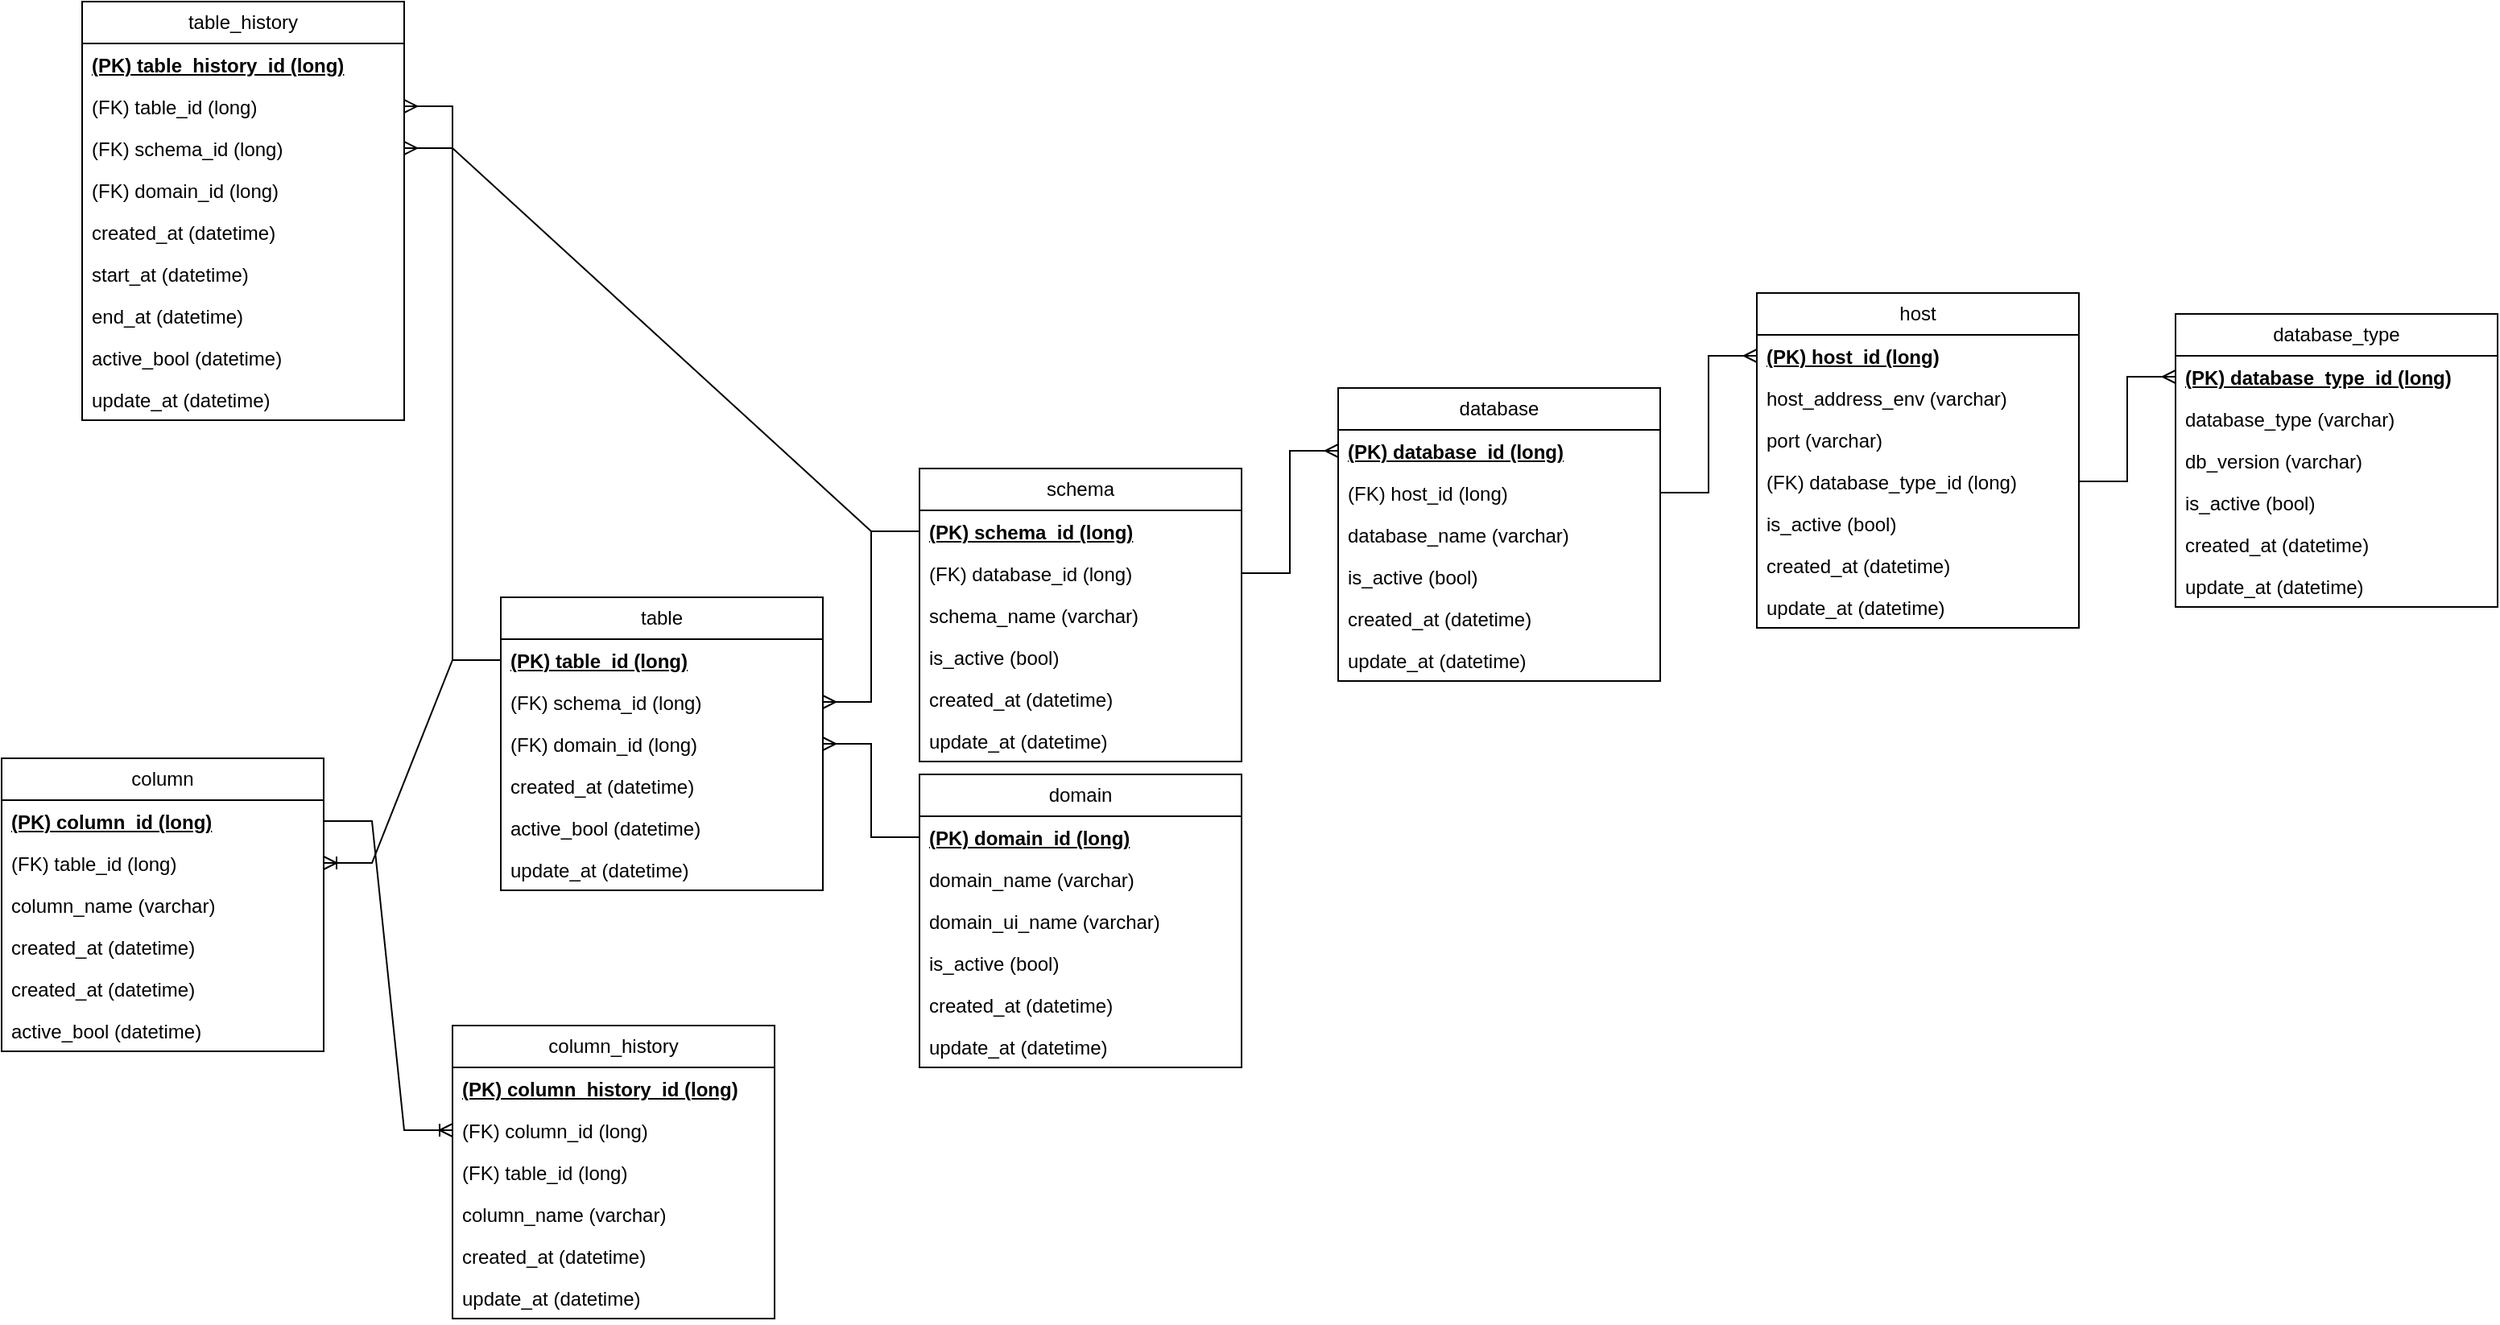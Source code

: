 <mxfile version="26.0.16" pages="2">
  <diagram name="database" id="OeOrmJvcHefBm3nMYMpd">
    <mxGraphModel dx="1619" dy="1195" grid="1" gridSize="10" guides="1" tooltips="1" connect="1" arrows="1" fold="1" page="1" pageScale="1" pageWidth="827" pageHeight="1169" math="0" shadow="0">
      <root>
        <mxCell id="0" />
        <mxCell id="1" parent="0" />
        <mxCell id="cXUetD_Fi5LNjwpgQ6cP-17" value="domain" style="swimlane;fontStyle=0;childLayout=stackLayout;horizontal=1;startSize=26;fillColor=none;horizontalStack=0;resizeParent=1;resizeParentMax=0;resizeLast=0;collapsible=1;marginBottom=0;whiteSpace=wrap;html=1;" parent="1" vertex="1">
          <mxGeometry x="-60" y="800" width="200" height="182" as="geometry" />
        </mxCell>
        <mxCell id="cXUetD_Fi5LNjwpgQ6cP-18" value="&lt;span style=&quot;font-weight: 700; text-decoration-line: underline;&quot;&gt;(PK) domain_id (long)&lt;/span&gt;" style="text;strokeColor=none;fillColor=none;align=left;verticalAlign=top;spacingLeft=4;spacingRight=4;overflow=hidden;rotatable=0;points=[[0,0.5],[1,0.5]];portConstraint=eastwest;whiteSpace=wrap;html=1;" parent="cXUetD_Fi5LNjwpgQ6cP-17" vertex="1">
          <mxGeometry y="26" width="200" height="26" as="geometry" />
        </mxCell>
        <mxCell id="cXUetD_Fi5LNjwpgQ6cP-21" value="domain_name (varchar)" style="text;strokeColor=none;fillColor=none;align=left;verticalAlign=top;spacingLeft=4;spacingRight=4;overflow=hidden;rotatable=0;points=[[0,0.5],[1,0.5]];portConstraint=eastwest;whiteSpace=wrap;html=1;" parent="cXUetD_Fi5LNjwpgQ6cP-17" vertex="1">
          <mxGeometry y="52" width="200" height="26" as="geometry" />
        </mxCell>
        <mxCell id="cXUetD_Fi5LNjwpgQ6cP-19" value="domain_ui_name (varchar)" style="text;strokeColor=none;fillColor=none;align=left;verticalAlign=top;spacingLeft=4;spacingRight=4;overflow=hidden;rotatable=0;points=[[0,0.5],[1,0.5]];portConstraint=eastwest;whiteSpace=wrap;html=1;" parent="cXUetD_Fi5LNjwpgQ6cP-17" vertex="1">
          <mxGeometry y="78" width="200" height="26" as="geometry" />
        </mxCell>
        <mxCell id="ya5whr1oulLQyoj7X2F_-5" value="is_active (bool)" style="text;strokeColor=none;fillColor=none;align=left;verticalAlign=top;spacingLeft=4;spacingRight=4;overflow=hidden;rotatable=0;points=[[0,0.5],[1,0.5]];portConstraint=eastwest;whiteSpace=wrap;html=1;" vertex="1" parent="cXUetD_Fi5LNjwpgQ6cP-17">
          <mxGeometry y="104" width="200" height="26" as="geometry" />
        </mxCell>
        <mxCell id="cXUetD_Fi5LNjwpgQ6cP-59" value="created_at (datetime)" style="text;strokeColor=none;fillColor=none;align=left;verticalAlign=top;spacingLeft=4;spacingRight=4;overflow=hidden;rotatable=0;points=[[0,0.5],[1,0.5]];portConstraint=eastwest;whiteSpace=wrap;html=1;" parent="cXUetD_Fi5LNjwpgQ6cP-17" vertex="1">
          <mxGeometry y="130" width="200" height="26" as="geometry" />
        </mxCell>
        <mxCell id="cXUetD_Fi5LNjwpgQ6cP-60" value="update_at (datetime)" style="text;strokeColor=none;fillColor=none;align=left;verticalAlign=top;spacingLeft=4;spacingRight=4;overflow=hidden;rotatable=0;points=[[0,0.5],[1,0.5]];portConstraint=eastwest;whiteSpace=wrap;html=1;" parent="cXUetD_Fi5LNjwpgQ6cP-17" vertex="1">
          <mxGeometry y="156" width="200" height="26" as="geometry" />
        </mxCell>
        <mxCell id="cXUetD_Fi5LNjwpgQ6cP-22" value="host" style="swimlane;fontStyle=0;childLayout=stackLayout;horizontal=1;startSize=26;fillColor=none;horizontalStack=0;resizeParent=1;resizeParentMax=0;resizeLast=0;collapsible=1;marginBottom=0;whiteSpace=wrap;html=1;" parent="1" vertex="1">
          <mxGeometry x="460" y="501" width="200" height="208" as="geometry" />
        </mxCell>
        <mxCell id="cXUetD_Fi5LNjwpgQ6cP-23" value="&lt;span style=&quot;font-weight: 700; text-decoration-line: underline;&quot;&gt;(PK) host_id (long)&lt;/span&gt;" style="text;strokeColor=none;fillColor=none;align=left;verticalAlign=top;spacingLeft=4;spacingRight=4;overflow=hidden;rotatable=0;points=[[0,0.5],[1,0.5]];portConstraint=eastwest;whiteSpace=wrap;html=1;" parent="cXUetD_Fi5LNjwpgQ6cP-22" vertex="1">
          <mxGeometry y="26" width="200" height="26" as="geometry" />
        </mxCell>
        <mxCell id="cXUetD_Fi5LNjwpgQ6cP-24" value="host_address_env (varchar)" style="text;strokeColor=none;fillColor=none;align=left;verticalAlign=top;spacingLeft=4;spacingRight=4;overflow=hidden;rotatable=0;points=[[0,0.5],[1,0.5]];portConstraint=eastwest;whiteSpace=wrap;html=1;" parent="cXUetD_Fi5LNjwpgQ6cP-22" vertex="1">
          <mxGeometry y="52" width="200" height="26" as="geometry" />
        </mxCell>
        <mxCell id="cXUetD_Fi5LNjwpgQ6cP-26" value="port (varchar)" style="text;strokeColor=none;fillColor=none;align=left;verticalAlign=top;spacingLeft=4;spacingRight=4;overflow=hidden;rotatable=0;points=[[0,0.5],[1,0.5]];portConstraint=eastwest;whiteSpace=wrap;html=1;" parent="cXUetD_Fi5LNjwpgQ6cP-22" vertex="1">
          <mxGeometry y="78" width="200" height="26" as="geometry" />
        </mxCell>
        <mxCell id="cXUetD_Fi5LNjwpgQ6cP-25" value="(FK)&amp;nbsp;&lt;span style=&quot;text-align: center;&quot;&gt;database_type&lt;/span&gt;_id (long)" style="text;strokeColor=none;fillColor=none;align=left;verticalAlign=top;spacingLeft=4;spacingRight=4;overflow=hidden;rotatable=0;points=[[0,0.5],[1,0.5]];portConstraint=eastwest;whiteSpace=wrap;html=1;" parent="cXUetD_Fi5LNjwpgQ6cP-22" vertex="1">
          <mxGeometry y="104" width="200" height="26" as="geometry" />
        </mxCell>
        <mxCell id="ya5whr1oulLQyoj7X2F_-2" value="is_active (bool)" style="text;strokeColor=none;fillColor=none;align=left;verticalAlign=top;spacingLeft=4;spacingRight=4;overflow=hidden;rotatable=0;points=[[0,0.5],[1,0.5]];portConstraint=eastwest;whiteSpace=wrap;html=1;" vertex="1" parent="cXUetD_Fi5LNjwpgQ6cP-22">
          <mxGeometry y="130" width="200" height="26" as="geometry" />
        </mxCell>
        <mxCell id="cXUetD_Fi5LNjwpgQ6cP-53" value="created_at (datetime)" style="text;strokeColor=none;fillColor=none;align=left;verticalAlign=top;spacingLeft=4;spacingRight=4;overflow=hidden;rotatable=0;points=[[0,0.5],[1,0.5]];portConstraint=eastwest;whiteSpace=wrap;html=1;" parent="cXUetD_Fi5LNjwpgQ6cP-22" vertex="1">
          <mxGeometry y="156" width="200" height="26" as="geometry" />
        </mxCell>
        <mxCell id="cXUetD_Fi5LNjwpgQ6cP-54" value="update_at (datetime)" style="text;strokeColor=none;fillColor=none;align=left;verticalAlign=top;spacingLeft=4;spacingRight=4;overflow=hidden;rotatable=0;points=[[0,0.5],[1,0.5]];portConstraint=eastwest;whiteSpace=wrap;html=1;" parent="cXUetD_Fi5LNjwpgQ6cP-22" vertex="1">
          <mxGeometry y="182" width="200" height="26" as="geometry" />
        </mxCell>
        <mxCell id="cXUetD_Fi5LNjwpgQ6cP-27" value="database_type" style="swimlane;fontStyle=0;childLayout=stackLayout;horizontal=1;startSize=26;fillColor=none;horizontalStack=0;resizeParent=1;resizeParentMax=0;resizeLast=0;collapsible=1;marginBottom=0;whiteSpace=wrap;html=1;" parent="1" vertex="1">
          <mxGeometry x="720" y="514" width="200" height="182" as="geometry" />
        </mxCell>
        <mxCell id="cXUetD_Fi5LNjwpgQ6cP-28" value="&lt;span style=&quot;font-weight: 700; text-decoration-line: underline;&quot;&gt;(PK) database_type&lt;/span&gt;&lt;span style=&quot;font-weight: 700; text-decoration-line: underline; background-color: transparent; color: light-dark(rgb(0, 0, 0), rgb(255, 255, 255));&quot;&gt;_id (long)&lt;/span&gt;" style="text;strokeColor=none;fillColor=none;align=left;verticalAlign=top;spacingLeft=4;spacingRight=4;overflow=hidden;rotatable=0;points=[[0,0.5],[1,0.5]];portConstraint=eastwest;whiteSpace=wrap;html=1;" parent="cXUetD_Fi5LNjwpgQ6cP-27" vertex="1">
          <mxGeometry y="26" width="200" height="26" as="geometry" />
        </mxCell>
        <mxCell id="cXUetD_Fi5LNjwpgQ6cP-29" value="database_type (varchar)" style="text;strokeColor=none;fillColor=none;align=left;verticalAlign=top;spacingLeft=4;spacingRight=4;overflow=hidden;rotatable=0;points=[[0,0.5],[1,0.5]];portConstraint=eastwest;whiteSpace=wrap;html=1;" parent="cXUetD_Fi5LNjwpgQ6cP-27" vertex="1">
          <mxGeometry y="52" width="200" height="26" as="geometry" />
        </mxCell>
        <mxCell id="cXUetD_Fi5LNjwpgQ6cP-30" value="db_version (varchar)" style="text;strokeColor=none;fillColor=none;align=left;verticalAlign=top;spacingLeft=4;spacingRight=4;overflow=hidden;rotatable=0;points=[[0,0.5],[1,0.5]];portConstraint=eastwest;whiteSpace=wrap;html=1;" parent="cXUetD_Fi5LNjwpgQ6cP-27" vertex="1">
          <mxGeometry y="78" width="200" height="26" as="geometry" />
        </mxCell>
        <mxCell id="ya5whr1oulLQyoj7X2F_-1" value="is_active (bool)" style="text;strokeColor=none;fillColor=none;align=left;verticalAlign=top;spacingLeft=4;spacingRight=4;overflow=hidden;rotatable=0;points=[[0,0.5],[1,0.5]];portConstraint=eastwest;whiteSpace=wrap;html=1;" vertex="1" parent="cXUetD_Fi5LNjwpgQ6cP-27">
          <mxGeometry y="104" width="200" height="26" as="geometry" />
        </mxCell>
        <mxCell id="cXUetD_Fi5LNjwpgQ6cP-55" value="created_at (datetime)" style="text;strokeColor=none;fillColor=none;align=left;verticalAlign=top;spacingLeft=4;spacingRight=4;overflow=hidden;rotatable=0;points=[[0,0.5],[1,0.5]];portConstraint=eastwest;whiteSpace=wrap;html=1;" parent="cXUetD_Fi5LNjwpgQ6cP-27" vertex="1">
          <mxGeometry y="130" width="200" height="26" as="geometry" />
        </mxCell>
        <mxCell id="cXUetD_Fi5LNjwpgQ6cP-56" value="update_at (datetime)" style="text;strokeColor=none;fillColor=none;align=left;verticalAlign=top;spacingLeft=4;spacingRight=4;overflow=hidden;rotatable=0;points=[[0,0.5],[1,0.5]];portConstraint=eastwest;whiteSpace=wrap;html=1;" parent="cXUetD_Fi5LNjwpgQ6cP-27" vertex="1">
          <mxGeometry y="156" width="200" height="26" as="geometry" />
        </mxCell>
        <mxCell id="cXUetD_Fi5LNjwpgQ6cP-32" value="" style="edgeStyle=entityRelationEdgeStyle;fontSize=12;html=1;endArrow=ERmany;rounded=0;entryX=0;entryY=0.5;entryDx=0;entryDy=0;exitX=1;exitY=0.5;exitDx=0;exitDy=0;" parent="1" source="cXUetD_Fi5LNjwpgQ6cP-25" target="cXUetD_Fi5LNjwpgQ6cP-28" edge="1">
          <mxGeometry width="100" height="100" relative="1" as="geometry">
            <mxPoint x="640" y="720" as="sourcePoint" />
            <mxPoint x="740" y="620" as="targetPoint" />
          </mxGeometry>
        </mxCell>
        <mxCell id="cXUetD_Fi5LNjwpgQ6cP-33" value="database" style="swimlane;fontStyle=0;childLayout=stackLayout;horizontal=1;startSize=26;fillColor=none;horizontalStack=0;resizeParent=1;resizeParentMax=0;resizeLast=0;collapsible=1;marginBottom=0;whiteSpace=wrap;html=1;" parent="1" vertex="1">
          <mxGeometry x="200" y="560" width="200" height="182" as="geometry" />
        </mxCell>
        <mxCell id="cXUetD_Fi5LNjwpgQ6cP-34" value="&lt;span style=&quot;font-weight: 700; text-decoration-line: underline;&quot;&gt;(PK) database_id (long)&lt;/span&gt;" style="text;strokeColor=none;fillColor=none;align=left;verticalAlign=top;spacingLeft=4;spacingRight=4;overflow=hidden;rotatable=0;points=[[0,0.5],[1,0.5]];portConstraint=eastwest;whiteSpace=wrap;html=1;" parent="cXUetD_Fi5LNjwpgQ6cP-33" vertex="1">
          <mxGeometry y="26" width="200" height="26" as="geometry" />
        </mxCell>
        <mxCell id="cXUetD_Fi5LNjwpgQ6cP-35" value="(FK) host_id (long)" style="text;strokeColor=none;fillColor=none;align=left;verticalAlign=top;spacingLeft=4;spacingRight=4;overflow=hidden;rotatable=0;points=[[0,0.5],[1,0.5]];portConstraint=eastwest;whiteSpace=wrap;html=1;" parent="cXUetD_Fi5LNjwpgQ6cP-33" vertex="1">
          <mxGeometry y="52" width="200" height="26" as="geometry" />
        </mxCell>
        <mxCell id="cXUetD_Fi5LNjwpgQ6cP-51" value="database_name (varchar)" style="text;strokeColor=none;fillColor=none;align=left;verticalAlign=top;spacingLeft=4;spacingRight=4;overflow=hidden;rotatable=0;points=[[0,0.5],[1,0.5]];portConstraint=eastwest;whiteSpace=wrap;html=1;" parent="cXUetD_Fi5LNjwpgQ6cP-33" vertex="1">
          <mxGeometry y="78" width="200" height="26" as="geometry" />
        </mxCell>
        <mxCell id="ya5whr1oulLQyoj7X2F_-3" value="is_active (bool)" style="text;strokeColor=none;fillColor=none;align=left;verticalAlign=top;spacingLeft=4;spacingRight=4;overflow=hidden;rotatable=0;points=[[0,0.5],[1,0.5]];portConstraint=eastwest;whiteSpace=wrap;html=1;" vertex="1" parent="cXUetD_Fi5LNjwpgQ6cP-33">
          <mxGeometry y="104" width="200" height="26" as="geometry" />
        </mxCell>
        <mxCell id="cXUetD_Fi5LNjwpgQ6cP-52" value="created_at (datetime)" style="text;strokeColor=none;fillColor=none;align=left;verticalAlign=top;spacingLeft=4;spacingRight=4;overflow=hidden;rotatable=0;points=[[0,0.5],[1,0.5]];portConstraint=eastwest;whiteSpace=wrap;html=1;" parent="cXUetD_Fi5LNjwpgQ6cP-33" vertex="1">
          <mxGeometry y="130" width="200" height="26" as="geometry" />
        </mxCell>
        <mxCell id="cXUetD_Fi5LNjwpgQ6cP-36" value="update_at (datetime)" style="text;strokeColor=none;fillColor=none;align=left;verticalAlign=top;spacingLeft=4;spacingRight=4;overflow=hidden;rotatable=0;points=[[0,0.5],[1,0.5]];portConstraint=eastwest;whiteSpace=wrap;html=1;" parent="cXUetD_Fi5LNjwpgQ6cP-33" vertex="1">
          <mxGeometry y="156" width="200" height="26" as="geometry" />
        </mxCell>
        <mxCell id="cXUetD_Fi5LNjwpgQ6cP-37" value="" style="edgeStyle=entityRelationEdgeStyle;fontSize=12;html=1;endArrow=ERmany;rounded=0;entryX=0;entryY=0.5;entryDx=0;entryDy=0;exitX=1;exitY=0.5;exitDx=0;exitDy=0;" parent="1" source="cXUetD_Fi5LNjwpgQ6cP-35" target="cXUetD_Fi5LNjwpgQ6cP-23" edge="1">
          <mxGeometry width="100" height="100" relative="1" as="geometry">
            <mxPoint x="350" y="710" as="sourcePoint" />
            <mxPoint x="450" y="610" as="targetPoint" />
          </mxGeometry>
        </mxCell>
        <mxCell id="cXUetD_Fi5LNjwpgQ6cP-38" value="schema" style="swimlane;fontStyle=0;childLayout=stackLayout;horizontal=1;startSize=26;fillColor=none;horizontalStack=0;resizeParent=1;resizeParentMax=0;resizeLast=0;collapsible=1;marginBottom=0;whiteSpace=wrap;html=1;" parent="1" vertex="1">
          <mxGeometry x="-60" y="610" width="200" height="182" as="geometry" />
        </mxCell>
        <mxCell id="cXUetD_Fi5LNjwpgQ6cP-39" value="&lt;span style=&quot;font-weight: 700; text-decoration-line: underline;&quot;&gt;(PK) schema_id (long)&lt;/span&gt;" style="text;strokeColor=none;fillColor=none;align=left;verticalAlign=top;spacingLeft=4;spacingRight=4;overflow=hidden;rotatable=0;points=[[0,0.5],[1,0.5]];portConstraint=eastwest;whiteSpace=wrap;html=1;" parent="cXUetD_Fi5LNjwpgQ6cP-38" vertex="1">
          <mxGeometry y="26" width="200" height="26" as="geometry" />
        </mxCell>
        <mxCell id="cXUetD_Fi5LNjwpgQ6cP-40" value="(FK) database_id (long)" style="text;strokeColor=none;fillColor=none;align=left;verticalAlign=top;spacingLeft=4;spacingRight=4;overflow=hidden;rotatable=0;points=[[0,0.5],[1,0.5]];portConstraint=eastwest;whiteSpace=wrap;html=1;" parent="cXUetD_Fi5LNjwpgQ6cP-38" vertex="1">
          <mxGeometry y="52" width="200" height="26" as="geometry" />
        </mxCell>
        <mxCell id="cXUetD_Fi5LNjwpgQ6cP-41" value="schema_name (varchar)" style="text;strokeColor=none;fillColor=none;align=left;verticalAlign=top;spacingLeft=4;spacingRight=4;overflow=hidden;rotatable=0;points=[[0,0.5],[1,0.5]];portConstraint=eastwest;whiteSpace=wrap;html=1;" parent="cXUetD_Fi5LNjwpgQ6cP-38" vertex="1">
          <mxGeometry y="78" width="200" height="26" as="geometry" />
        </mxCell>
        <mxCell id="ya5whr1oulLQyoj7X2F_-4" value="is_active (bool)" style="text;strokeColor=none;fillColor=none;align=left;verticalAlign=top;spacingLeft=4;spacingRight=4;overflow=hidden;rotatable=0;points=[[0,0.5],[1,0.5]];portConstraint=eastwest;whiteSpace=wrap;html=1;" vertex="1" parent="cXUetD_Fi5LNjwpgQ6cP-38">
          <mxGeometry y="104" width="200" height="26" as="geometry" />
        </mxCell>
        <mxCell id="cXUetD_Fi5LNjwpgQ6cP-58" value="created_at (datetime)" style="text;strokeColor=none;fillColor=none;align=left;verticalAlign=top;spacingLeft=4;spacingRight=4;overflow=hidden;rotatable=0;points=[[0,0.5],[1,0.5]];portConstraint=eastwest;whiteSpace=wrap;html=1;" parent="cXUetD_Fi5LNjwpgQ6cP-38" vertex="1">
          <mxGeometry y="130" width="200" height="26" as="geometry" />
        </mxCell>
        <mxCell id="cXUetD_Fi5LNjwpgQ6cP-57" value="update_at (datetime)" style="text;strokeColor=none;fillColor=none;align=left;verticalAlign=top;spacingLeft=4;spacingRight=4;overflow=hidden;rotatable=0;points=[[0,0.5],[1,0.5]];portConstraint=eastwest;whiteSpace=wrap;html=1;" parent="cXUetD_Fi5LNjwpgQ6cP-38" vertex="1">
          <mxGeometry y="156" width="200" height="26" as="geometry" />
        </mxCell>
        <mxCell id="cXUetD_Fi5LNjwpgQ6cP-42" value="" style="edgeStyle=entityRelationEdgeStyle;fontSize=12;html=1;endArrow=ERmany;rounded=0;entryX=0;entryY=0.5;entryDx=0;entryDy=0;exitX=1;exitY=0.5;exitDx=0;exitDy=0;" parent="1" source="cXUetD_Fi5LNjwpgQ6cP-40" target="cXUetD_Fi5LNjwpgQ6cP-34" edge="1">
          <mxGeometry width="100" height="100" relative="1" as="geometry">
            <mxPoint x="20" y="540" as="sourcePoint" />
            <mxPoint x="120" y="440" as="targetPoint" />
          </mxGeometry>
        </mxCell>
        <mxCell id="cXUetD_Fi5LNjwpgQ6cP-44" value="table" style="swimlane;fontStyle=0;childLayout=stackLayout;horizontal=1;startSize=26;fillColor=none;horizontalStack=0;resizeParent=1;resizeParentMax=0;resizeLast=0;collapsible=1;marginBottom=0;whiteSpace=wrap;html=1;" parent="1" vertex="1">
          <mxGeometry x="-320" y="690" width="200" height="182" as="geometry" />
        </mxCell>
        <mxCell id="cXUetD_Fi5LNjwpgQ6cP-45" value="&lt;span style=&quot;font-weight: 700; text-decoration-line: underline;&quot;&gt;(PK) table_id (long)&lt;/span&gt;" style="text;strokeColor=none;fillColor=none;align=left;verticalAlign=top;spacingLeft=4;spacingRight=4;overflow=hidden;rotatable=0;points=[[0,0.5],[1,0.5]];portConstraint=eastwest;whiteSpace=wrap;html=1;" parent="cXUetD_Fi5LNjwpgQ6cP-44" vertex="1">
          <mxGeometry y="26" width="200" height="26" as="geometry" />
        </mxCell>
        <mxCell id="cXUetD_Fi5LNjwpgQ6cP-49" value="(FK) schema_id (long)" style="text;strokeColor=none;fillColor=none;align=left;verticalAlign=top;spacingLeft=4;spacingRight=4;overflow=hidden;rotatable=0;points=[[0,0.5],[1,0.5]];portConstraint=eastwest;whiteSpace=wrap;html=1;" parent="cXUetD_Fi5LNjwpgQ6cP-44" vertex="1">
          <mxGeometry y="52" width="200" height="26" as="geometry" />
        </mxCell>
        <mxCell id="cXUetD_Fi5LNjwpgQ6cP-46" value="(FK) domain_id (long)" style="text;strokeColor=none;fillColor=none;align=left;verticalAlign=top;spacingLeft=4;spacingRight=4;overflow=hidden;rotatable=0;points=[[0,0.5],[1,0.5]];portConstraint=eastwest;whiteSpace=wrap;html=1;" parent="cXUetD_Fi5LNjwpgQ6cP-44" vertex="1">
          <mxGeometry y="78" width="200" height="26" as="geometry" />
        </mxCell>
        <mxCell id="cXUetD_Fi5LNjwpgQ6cP-61" value="created_at (datetime)" style="text;strokeColor=none;fillColor=none;align=left;verticalAlign=top;spacingLeft=4;spacingRight=4;overflow=hidden;rotatable=0;points=[[0,0.5],[1,0.5]];portConstraint=eastwest;whiteSpace=wrap;html=1;" parent="cXUetD_Fi5LNjwpgQ6cP-44" vertex="1">
          <mxGeometry y="104" width="200" height="26" as="geometry" />
        </mxCell>
        <mxCell id="cXUetD_Fi5LNjwpgQ6cP-97" value="active_bool (datetime)" style="text;strokeColor=none;fillColor=none;align=left;verticalAlign=top;spacingLeft=4;spacingRight=4;overflow=hidden;rotatable=0;points=[[0,0.5],[1,0.5]];portConstraint=eastwest;whiteSpace=wrap;html=1;" parent="cXUetD_Fi5LNjwpgQ6cP-44" vertex="1">
          <mxGeometry y="130" width="200" height="26" as="geometry" />
        </mxCell>
        <mxCell id="cXUetD_Fi5LNjwpgQ6cP-62" value="update_at (datetime)" style="text;strokeColor=none;fillColor=none;align=left;verticalAlign=top;spacingLeft=4;spacingRight=4;overflow=hidden;rotatable=0;points=[[0,0.5],[1,0.5]];portConstraint=eastwest;whiteSpace=wrap;html=1;" parent="cXUetD_Fi5LNjwpgQ6cP-44" vertex="1">
          <mxGeometry y="156" width="200" height="26" as="geometry" />
        </mxCell>
        <mxCell id="cXUetD_Fi5LNjwpgQ6cP-50" value="" style="edgeStyle=entityRelationEdgeStyle;fontSize=12;html=1;endArrow=ERmany;rounded=0;exitX=0;exitY=0.5;exitDx=0;exitDy=0;entryX=1;entryY=0.5;entryDx=0;entryDy=0;" parent="1" source="cXUetD_Fi5LNjwpgQ6cP-39" target="cXUetD_Fi5LNjwpgQ6cP-49" edge="1">
          <mxGeometry width="100" height="100" relative="1" as="geometry">
            <mxPoint x="-170" y="580" as="sourcePoint" />
            <mxPoint x="-123" y="750" as="targetPoint" />
          </mxGeometry>
        </mxCell>
        <mxCell id="cXUetD_Fi5LNjwpgQ6cP-63" value="table_history" style="swimlane;fontStyle=0;childLayout=stackLayout;horizontal=1;startSize=26;fillColor=none;horizontalStack=0;resizeParent=1;resizeParentMax=0;resizeLast=0;collapsible=1;marginBottom=0;whiteSpace=wrap;html=1;" parent="1" vertex="1">
          <mxGeometry x="-580" y="320" width="200" height="260" as="geometry" />
        </mxCell>
        <mxCell id="cXUetD_Fi5LNjwpgQ6cP-64" value="&lt;span style=&quot;font-weight: 700; text-decoration-line: underline;&quot;&gt;(PK) table_history_id (long)&lt;/span&gt;" style="text;strokeColor=none;fillColor=none;align=left;verticalAlign=top;spacingLeft=4;spacingRight=4;overflow=hidden;rotatable=0;points=[[0,0.5],[1,0.5]];portConstraint=eastwest;whiteSpace=wrap;html=1;" parent="cXUetD_Fi5LNjwpgQ6cP-63" vertex="1">
          <mxGeometry y="26" width="200" height="26" as="geometry" />
        </mxCell>
        <mxCell id="cXUetD_Fi5LNjwpgQ6cP-69" value="(FK) table_id (long)" style="text;strokeColor=none;fillColor=none;align=left;verticalAlign=top;spacingLeft=4;spacingRight=4;overflow=hidden;rotatable=0;points=[[0,0.5],[1,0.5]];portConstraint=eastwest;whiteSpace=wrap;html=1;" parent="cXUetD_Fi5LNjwpgQ6cP-63" vertex="1">
          <mxGeometry y="52" width="200" height="26" as="geometry" />
        </mxCell>
        <mxCell id="cXUetD_Fi5LNjwpgQ6cP-65" value="(FK) schema_id (long)" style="text;strokeColor=none;fillColor=none;align=left;verticalAlign=top;spacingLeft=4;spacingRight=4;overflow=hidden;rotatable=0;points=[[0,0.5],[1,0.5]];portConstraint=eastwest;whiteSpace=wrap;html=1;" parent="cXUetD_Fi5LNjwpgQ6cP-63" vertex="1">
          <mxGeometry y="78" width="200" height="26" as="geometry" />
        </mxCell>
        <mxCell id="cXUetD_Fi5LNjwpgQ6cP-66" value="(FK) domain_id (long)" style="text;strokeColor=none;fillColor=none;align=left;verticalAlign=top;spacingLeft=4;spacingRight=4;overflow=hidden;rotatable=0;points=[[0,0.5],[1,0.5]];portConstraint=eastwest;whiteSpace=wrap;html=1;" parent="cXUetD_Fi5LNjwpgQ6cP-63" vertex="1">
          <mxGeometry y="104" width="200" height="26" as="geometry" />
        </mxCell>
        <mxCell id="cXUetD_Fi5LNjwpgQ6cP-67" value="created_at (datetime)" style="text;strokeColor=none;fillColor=none;align=left;verticalAlign=top;spacingLeft=4;spacingRight=4;overflow=hidden;rotatable=0;points=[[0,0.5],[1,0.5]];portConstraint=eastwest;whiteSpace=wrap;html=1;" parent="cXUetD_Fi5LNjwpgQ6cP-63" vertex="1">
          <mxGeometry y="130" width="200" height="26" as="geometry" />
        </mxCell>
        <mxCell id="cXUetD_Fi5LNjwpgQ6cP-70" value="start_at (datetime)" style="text;strokeColor=none;fillColor=none;align=left;verticalAlign=top;spacingLeft=4;spacingRight=4;overflow=hidden;rotatable=0;points=[[0,0.5],[1,0.5]];portConstraint=eastwest;whiteSpace=wrap;html=1;" parent="cXUetD_Fi5LNjwpgQ6cP-63" vertex="1">
          <mxGeometry y="156" width="200" height="26" as="geometry" />
        </mxCell>
        <mxCell id="cXUetD_Fi5LNjwpgQ6cP-71" value="end_at (datetime)" style="text;strokeColor=none;fillColor=none;align=left;verticalAlign=top;spacingLeft=4;spacingRight=4;overflow=hidden;rotatable=0;points=[[0,0.5],[1,0.5]];portConstraint=eastwest;whiteSpace=wrap;html=1;" parent="cXUetD_Fi5LNjwpgQ6cP-63" vertex="1">
          <mxGeometry y="182" width="200" height="26" as="geometry" />
        </mxCell>
        <mxCell id="cXUetD_Fi5LNjwpgQ6cP-98" value="active_bool (datetime)" style="text;strokeColor=none;fillColor=none;align=left;verticalAlign=top;spacingLeft=4;spacingRight=4;overflow=hidden;rotatable=0;points=[[0,0.5],[1,0.5]];portConstraint=eastwest;whiteSpace=wrap;html=1;" parent="cXUetD_Fi5LNjwpgQ6cP-63" vertex="1">
          <mxGeometry y="208" width="200" height="26" as="geometry" />
        </mxCell>
        <mxCell id="cXUetD_Fi5LNjwpgQ6cP-68" value="update_at (datetime)" style="text;strokeColor=none;fillColor=none;align=left;verticalAlign=top;spacingLeft=4;spacingRight=4;overflow=hidden;rotatable=0;points=[[0,0.5],[1,0.5]];portConstraint=eastwest;whiteSpace=wrap;html=1;" parent="cXUetD_Fi5LNjwpgQ6cP-63" vertex="1">
          <mxGeometry y="234" width="200" height="26" as="geometry" />
        </mxCell>
        <mxCell id="cXUetD_Fi5LNjwpgQ6cP-72" value="" style="edgeStyle=entityRelationEdgeStyle;fontSize=12;html=1;endArrow=ERmany;rounded=0;entryX=1;entryY=0.5;entryDx=0;entryDy=0;exitX=0;exitY=0.5;exitDx=0;exitDy=0;" parent="1" source="cXUetD_Fi5LNjwpgQ6cP-45" target="cXUetD_Fi5LNjwpgQ6cP-69" edge="1">
          <mxGeometry width="100" height="100" relative="1" as="geometry">
            <mxPoint x="-370" y="470" as="sourcePoint" />
            <mxPoint x="-270" y="370" as="targetPoint" />
          </mxGeometry>
        </mxCell>
        <mxCell id="cXUetD_Fi5LNjwpgQ6cP-73" value="" style="edgeStyle=entityRelationEdgeStyle;fontSize=12;html=1;endArrow=ERmany;rounded=0;entryX=1;entryY=0.5;entryDx=0;entryDy=0;exitX=0;exitY=0.5;exitDx=0;exitDy=0;" parent="1" source="cXUetD_Fi5LNjwpgQ6cP-39" target="cXUetD_Fi5LNjwpgQ6cP-65" edge="1">
          <mxGeometry width="100" height="100" relative="1" as="geometry">
            <mxPoint x="-220" y="550" as="sourcePoint" />
            <mxPoint x="-120" y="450" as="targetPoint" />
          </mxGeometry>
        </mxCell>
        <mxCell id="cXUetD_Fi5LNjwpgQ6cP-75" value="column" style="swimlane;fontStyle=0;childLayout=stackLayout;horizontal=1;startSize=26;fillColor=none;horizontalStack=0;resizeParent=1;resizeParentMax=0;resizeLast=0;collapsible=1;marginBottom=0;whiteSpace=wrap;html=1;" parent="1" vertex="1">
          <mxGeometry x="-630" y="790" width="200" height="182" as="geometry" />
        </mxCell>
        <mxCell id="cXUetD_Fi5LNjwpgQ6cP-76" value="&lt;span style=&quot;font-weight: 700; text-decoration-line: underline;&quot;&gt;(PK) column_id (long)&lt;/span&gt;" style="text;strokeColor=none;fillColor=none;align=left;verticalAlign=top;spacingLeft=4;spacingRight=4;overflow=hidden;rotatable=0;points=[[0,0.5],[1,0.5]];portConstraint=eastwest;whiteSpace=wrap;html=1;" parent="cXUetD_Fi5LNjwpgQ6cP-75" vertex="1">
          <mxGeometry y="26" width="200" height="26" as="geometry" />
        </mxCell>
        <mxCell id="cXUetD_Fi5LNjwpgQ6cP-77" value="(FK) table_id (long)" style="text;strokeColor=none;fillColor=none;align=left;verticalAlign=top;spacingLeft=4;spacingRight=4;overflow=hidden;rotatable=0;points=[[0,0.5],[1,0.5]];portConstraint=eastwest;whiteSpace=wrap;html=1;" parent="cXUetD_Fi5LNjwpgQ6cP-75" vertex="1">
          <mxGeometry y="52" width="200" height="26" as="geometry" />
        </mxCell>
        <mxCell id="cXUetD_Fi5LNjwpgQ6cP-83" value="column_name (varchar)" style="text;strokeColor=none;fillColor=none;align=left;verticalAlign=top;spacingLeft=4;spacingRight=4;overflow=hidden;rotatable=0;points=[[0,0.5],[1,0.5]];portConstraint=eastwest;whiteSpace=wrap;html=1;" parent="cXUetD_Fi5LNjwpgQ6cP-75" vertex="1">
          <mxGeometry y="78" width="200" height="26" as="geometry" />
        </mxCell>
        <mxCell id="cXUetD_Fi5LNjwpgQ6cP-79" value="created_at (datetime)" style="text;strokeColor=none;fillColor=none;align=left;verticalAlign=top;spacingLeft=4;spacingRight=4;overflow=hidden;rotatable=0;points=[[0,0.5],[1,0.5]];portConstraint=eastwest;whiteSpace=wrap;html=1;" parent="cXUetD_Fi5LNjwpgQ6cP-75" vertex="1">
          <mxGeometry y="104" width="200" height="26" as="geometry" />
        </mxCell>
        <mxCell id="cXUetD_Fi5LNjwpgQ6cP-96" value="created_at (datetime)" style="text;strokeColor=none;fillColor=none;align=left;verticalAlign=top;spacingLeft=4;spacingRight=4;overflow=hidden;rotatable=0;points=[[0,0.5],[1,0.5]];portConstraint=eastwest;whiteSpace=wrap;html=1;" parent="cXUetD_Fi5LNjwpgQ6cP-75" vertex="1">
          <mxGeometry y="130" width="200" height="26" as="geometry" />
        </mxCell>
        <mxCell id="cXUetD_Fi5LNjwpgQ6cP-80" value="active_bool (datetime)" style="text;strokeColor=none;fillColor=none;align=left;verticalAlign=top;spacingLeft=4;spacingRight=4;overflow=hidden;rotatable=0;points=[[0,0.5],[1,0.5]];portConstraint=eastwest;whiteSpace=wrap;html=1;" parent="cXUetD_Fi5LNjwpgQ6cP-75" vertex="1">
          <mxGeometry y="156" width="200" height="26" as="geometry" />
        </mxCell>
        <mxCell id="cXUetD_Fi5LNjwpgQ6cP-82" value="" style="edgeStyle=entityRelationEdgeStyle;fontSize=12;html=1;endArrow=ERmany;rounded=0;exitX=0;exitY=0.5;exitDx=0;exitDy=0;entryX=1;entryY=0.5;entryDx=0;entryDy=0;" parent="1" source="cXUetD_Fi5LNjwpgQ6cP-18" target="cXUetD_Fi5LNjwpgQ6cP-46" edge="1">
          <mxGeometry width="100" height="100" relative="1" as="geometry">
            <mxPoint x="-50" y="659" as="sourcePoint" />
            <mxPoint x="-110" y="739" as="targetPoint" />
          </mxGeometry>
        </mxCell>
        <mxCell id="cXUetD_Fi5LNjwpgQ6cP-86" value="" style="edgeStyle=entityRelationEdgeStyle;fontSize=12;html=1;endArrow=ERoneToMany;rounded=0;entryX=1;entryY=0.5;entryDx=0;entryDy=0;exitX=0;exitY=0.5;exitDx=0;exitDy=0;" parent="1" source="cXUetD_Fi5LNjwpgQ6cP-45" target="cXUetD_Fi5LNjwpgQ6cP-77" edge="1">
          <mxGeometry width="100" height="100" relative="1" as="geometry">
            <mxPoint x="-420" y="1000" as="sourcePoint" />
            <mxPoint x="-320" y="880" as="targetPoint" />
          </mxGeometry>
        </mxCell>
        <mxCell id="cXUetD_Fi5LNjwpgQ6cP-87" value="column_history" style="swimlane;fontStyle=0;childLayout=stackLayout;horizontal=1;startSize=26;fillColor=none;horizontalStack=0;resizeParent=1;resizeParentMax=0;resizeLast=0;collapsible=1;marginBottom=0;whiteSpace=wrap;html=1;" parent="1" vertex="1">
          <mxGeometry x="-350" y="956" width="200" height="182" as="geometry" />
        </mxCell>
        <mxCell id="cXUetD_Fi5LNjwpgQ6cP-88" value="&lt;span style=&quot;font-weight: 700; text-decoration-line: underline;&quot;&gt;(PK) column_history_id (long)&lt;/span&gt;" style="text;strokeColor=none;fillColor=none;align=left;verticalAlign=top;spacingLeft=4;spacingRight=4;overflow=hidden;rotatable=0;points=[[0,0.5],[1,0.5]];portConstraint=eastwest;whiteSpace=wrap;html=1;" parent="cXUetD_Fi5LNjwpgQ6cP-87" vertex="1">
          <mxGeometry y="26" width="200" height="26" as="geometry" />
        </mxCell>
        <mxCell id="cXUetD_Fi5LNjwpgQ6cP-93" value="(FK) column_id (long)" style="text;strokeColor=none;fillColor=none;align=left;verticalAlign=top;spacingLeft=4;spacingRight=4;overflow=hidden;rotatable=0;points=[[0,0.5],[1,0.5]];portConstraint=eastwest;whiteSpace=wrap;html=1;" parent="cXUetD_Fi5LNjwpgQ6cP-87" vertex="1">
          <mxGeometry y="52" width="200" height="26" as="geometry" />
        </mxCell>
        <mxCell id="cXUetD_Fi5LNjwpgQ6cP-89" value="(FK) table_id (long)" style="text;strokeColor=none;fillColor=none;align=left;verticalAlign=top;spacingLeft=4;spacingRight=4;overflow=hidden;rotatable=0;points=[[0,0.5],[1,0.5]];portConstraint=eastwest;whiteSpace=wrap;html=1;" parent="cXUetD_Fi5LNjwpgQ6cP-87" vertex="1">
          <mxGeometry y="78" width="200" height="26" as="geometry" />
        </mxCell>
        <mxCell id="cXUetD_Fi5LNjwpgQ6cP-90" value="column_name (varchar)" style="text;strokeColor=none;fillColor=none;align=left;verticalAlign=top;spacingLeft=4;spacingRight=4;overflow=hidden;rotatable=0;points=[[0,0.5],[1,0.5]];portConstraint=eastwest;whiteSpace=wrap;html=1;" parent="cXUetD_Fi5LNjwpgQ6cP-87" vertex="1">
          <mxGeometry y="104" width="200" height="26" as="geometry" />
        </mxCell>
        <mxCell id="cXUetD_Fi5LNjwpgQ6cP-91" value="created_at (datetime)" style="text;strokeColor=none;fillColor=none;align=left;verticalAlign=top;spacingLeft=4;spacingRight=4;overflow=hidden;rotatable=0;points=[[0,0.5],[1,0.5]];portConstraint=eastwest;whiteSpace=wrap;html=1;" parent="cXUetD_Fi5LNjwpgQ6cP-87" vertex="1">
          <mxGeometry y="130" width="200" height="26" as="geometry" />
        </mxCell>
        <mxCell id="cXUetD_Fi5LNjwpgQ6cP-92" value="update_at (datetime)" style="text;strokeColor=none;fillColor=none;align=left;verticalAlign=top;spacingLeft=4;spacingRight=4;overflow=hidden;rotatable=0;points=[[0,0.5],[1,0.5]];portConstraint=eastwest;whiteSpace=wrap;html=1;" parent="cXUetD_Fi5LNjwpgQ6cP-87" vertex="1">
          <mxGeometry y="156" width="200" height="26" as="geometry" />
        </mxCell>
        <mxCell id="cXUetD_Fi5LNjwpgQ6cP-94" value="" style="edgeStyle=entityRelationEdgeStyle;fontSize=12;html=1;endArrow=ERoneToMany;rounded=0;entryX=0;entryY=0.5;entryDx=0;entryDy=0;exitX=1;exitY=0.5;exitDx=0;exitDy=0;" parent="1" source="cXUetD_Fi5LNjwpgQ6cP-76" target="cXUetD_Fi5LNjwpgQ6cP-93" edge="1">
          <mxGeometry width="100" height="100" relative="1" as="geometry">
            <mxPoint x="-530" y="1070" as="sourcePoint" />
            <mxPoint x="-400" y="1010" as="targetPoint" />
          </mxGeometry>
        </mxCell>
      </root>
    </mxGraphModel>
  </diagram>
  <diagram id="QQTJcor8kvnoNHZQFUcZ" name="mindmap">
    <mxGraphModel dx="792" dy="1195" grid="1" gridSize="10" guides="1" tooltips="1" connect="1" arrows="1" fold="1" page="1" pageScale="1" pageWidth="827" pageHeight="1169" math="0" shadow="0">
      <root>
        <mxCell id="0" />
        <mxCell id="1" parent="0" />
        <mxCell id="lQIUAlCgxv7OQs0e-rKk-1" value="Data catalog" style="ellipse;whiteSpace=wrap;html=1;align=center;newEdgeStyle={&quot;edgeStyle&quot;:&quot;entityRelationEdgeStyle&quot;,&quot;startArrow&quot;:&quot;none&quot;,&quot;endArrow&quot;:&quot;none&quot;,&quot;segment&quot;:10,&quot;curved&quot;:1,&quot;sourcePerimeterSpacing&quot;:0,&quot;targetPerimeterSpacing&quot;:0};treeFolding=1;treeMoving=1;" vertex="1" parent="1">
          <mxGeometry x="180" y="190" width="100" height="40" as="geometry" />
        </mxCell>
        <mxCell id="lQIUAlCgxv7OQs0e-rKk-2" value="Информация о таблице" style="whiteSpace=wrap;html=1;rounded=1;arcSize=50;align=center;verticalAlign=middle;strokeWidth=1;autosize=1;spacing=4;treeFolding=1;treeMoving=1;newEdgeStyle={&quot;edgeStyle&quot;:&quot;entityRelationEdgeStyle&quot;,&quot;startArrow&quot;:&quot;none&quot;,&quot;endArrow&quot;:&quot;none&quot;,&quot;segment&quot;:10,&quot;curved&quot;:1,&quot;sourcePerimeterSpacing&quot;:0,&quot;targetPerimeterSpacing&quot;:0};" vertex="1" parent="1">
          <mxGeometry x="390" y="120" width="180" height="30" as="geometry" />
        </mxCell>
        <mxCell id="lQIUAlCgxv7OQs0e-rKk-3" value="" style="edgeStyle=entityRelationEdgeStyle;startArrow=none;endArrow=none;segment=10;curved=1;sourcePerimeterSpacing=0;targetPerimeterSpacing=0;rounded=0;" edge="1" target="lQIUAlCgxv7OQs0e-rKk-2" parent="1">
          <mxGeometry relative="1" as="geometry">
            <mxPoint x="280" y="210" as="sourcePoint" />
          </mxGeometry>
        </mxCell>
        <mxCell id="lQIUAlCgxv7OQs0e-rKk-4" value="История" style="whiteSpace=wrap;html=1;rounded=1;arcSize=50;align=center;verticalAlign=middle;strokeWidth=1;autosize=1;spacing=4;treeFolding=1;treeMoving=1;newEdgeStyle={&quot;edgeStyle&quot;:&quot;entityRelationEdgeStyle&quot;,&quot;startArrow&quot;:&quot;none&quot;,&quot;endArrow&quot;:&quot;none&quot;,&quot;segment&quot;:10,&quot;curved&quot;:1,&quot;sourcePerimeterSpacing&quot;:0,&quot;targetPerimeterSpacing&quot;:0};" vertex="1" parent="1">
          <mxGeometry x="414" y="390" width="90" height="30" as="geometry" />
        </mxCell>
        <mxCell id="lQIUAlCgxv7OQs0e-rKk-5" value="" style="edgeStyle=entityRelationEdgeStyle;startArrow=none;endArrow=none;segment=10;curved=1;sourcePerimeterSpacing=0;targetPerimeterSpacing=0;rounded=0;exitX=1;exitY=0.5;exitDx=0;exitDy=0;" edge="1" target="lQIUAlCgxv7OQs0e-rKk-4" parent="1" source="lQIUAlCgxv7OQs0e-rKk-1">
          <mxGeometry relative="1" as="geometry">
            <mxPoint x="390" y="270" as="sourcePoint" />
          </mxGeometry>
        </mxCell>
        <mxCell id="lQIUAlCgxv7OQs0e-rKk-6" value="Джойны" style="whiteSpace=wrap;html=1;rounded=1;arcSize=50;align=center;verticalAlign=middle;strokeWidth=1;autosize=1;spacing=4;treeFolding=1;treeMoving=1;newEdgeStyle={&quot;edgeStyle&quot;:&quot;entityRelationEdgeStyle&quot;,&quot;startArrow&quot;:&quot;none&quot;,&quot;endArrow&quot;:&quot;none&quot;,&quot;segment&quot;:10,&quot;curved&quot;:1,&quot;sourcePerimeterSpacing&quot;:0,&quot;targetPerimeterSpacing&quot;:0};" vertex="1" parent="1">
          <mxGeometry x="414" y="510" width="90" height="30" as="geometry" />
        </mxCell>
        <mxCell id="lQIUAlCgxv7OQs0e-rKk-7" value="" style="edgeStyle=entityRelationEdgeStyle;startArrow=none;endArrow=none;segment=10;curved=1;sourcePerimeterSpacing=0;targetPerimeterSpacing=0;rounded=0;exitX=1;exitY=0.5;exitDx=0;exitDy=0;" edge="1" target="lQIUAlCgxv7OQs0e-rKk-6" parent="1" source="lQIUAlCgxv7OQs0e-rKk-1">
          <mxGeometry relative="1" as="geometry">
            <mxPoint x="400" y="380" as="sourcePoint" />
          </mxGeometry>
        </mxCell>
        <mxCell id="lQIUAlCgxv7OQs0e-rKk-8" value="Авто сбор данных о таблицах" style="whiteSpace=wrap;html=1;rounded=1;arcSize=50;align=center;verticalAlign=middle;strokeWidth=1;autosize=1;spacing=4;treeFolding=1;treeMoving=1;newEdgeStyle={&quot;edgeStyle&quot;:&quot;entityRelationEdgeStyle&quot;,&quot;startArrow&quot;:&quot;none&quot;,&quot;endArrow&quot;:&quot;none&quot;,&quot;segment&quot;:10,&quot;curved&quot;:1,&quot;sourcePerimeterSpacing&quot;:0,&quot;targetPerimeterSpacing&quot;:0};" vertex="1" parent="1">
          <mxGeometry x="365" y="600" width="210" height="30" as="geometry" />
        </mxCell>
        <mxCell id="lQIUAlCgxv7OQs0e-rKk-9" value="" style="edgeStyle=entityRelationEdgeStyle;startArrow=none;endArrow=none;segment=10;curved=1;sourcePerimeterSpacing=0;targetPerimeterSpacing=0;rounded=0;exitX=1;exitY=0.5;exitDx=0;exitDy=0;" edge="1" target="lQIUAlCgxv7OQs0e-rKk-8" parent="1" source="lQIUAlCgxv7OQs0e-rKk-1">
          <mxGeometry relative="1" as="geometry">
            <mxPoint x="400" y="500" as="sourcePoint" />
          </mxGeometry>
        </mxCell>
        <mxCell id="z6dv7hRKZS24KTs01OW--1" value="База данных и схема" style="whiteSpace=wrap;html=1;rounded=1;arcSize=50;align=center;verticalAlign=middle;strokeWidth=1;autosize=1;spacing=4;treeFolding=1;treeMoving=1;newEdgeStyle={&quot;edgeStyle&quot;:&quot;entityRelationEdgeStyle&quot;,&quot;startArrow&quot;:&quot;none&quot;,&quot;endArrow&quot;:&quot;none&quot;,&quot;segment&quot;:10,&quot;curved&quot;:1,&quot;sourcePerimeterSpacing&quot;:0,&quot;targetPerimeterSpacing&quot;:0};" vertex="1" parent="1">
          <mxGeometry x="390" y="30" width="160" height="30" as="geometry" />
        </mxCell>
        <mxCell id="z6dv7hRKZS24KTs01OW--2" value="" style="edgeStyle=entityRelationEdgeStyle;startArrow=none;endArrow=none;segment=10;curved=1;sourcePerimeterSpacing=0;targetPerimeterSpacing=0;rounded=0;exitX=1;exitY=0.5;exitDx=0;exitDy=0;" edge="1" target="z6dv7hRKZS24KTs01OW--1" parent="1" source="lQIUAlCgxv7OQs0e-rKk-1">
          <mxGeometry relative="1" as="geometry">
            <mxPoint x="315" y="650" as="sourcePoint" />
          </mxGeometry>
        </mxCell>
        <mxCell id="cbVAL3Rqq3HvQ0a_y_e1-7" value="Информация о колонках" style="whiteSpace=wrap;html=1;rounded=1;arcSize=50;align=center;verticalAlign=middle;strokeWidth=1;autosize=1;spacing=4;treeFolding=1;treeMoving=1;newEdgeStyle={&quot;edgeStyle&quot;:&quot;entityRelationEdgeStyle&quot;,&quot;startArrow&quot;:&quot;none&quot;,&quot;endArrow&quot;:&quot;none&quot;,&quot;segment&quot;:10,&quot;curved&quot;:1,&quot;sourcePerimeterSpacing&quot;:0,&quot;targetPerimeterSpacing&quot;:0};" vertex="1" parent="1">
          <mxGeometry x="440" y="250" width="180" height="30" as="geometry" />
        </mxCell>
        <mxCell id="cbVAL3Rqq3HvQ0a_y_e1-8" value="" style="edgeStyle=entityRelationEdgeStyle;startArrow=none;endArrow=none;segment=10;curved=1;sourcePerimeterSpacing=0;targetPerimeterSpacing=0;rounded=0;exitX=1;exitY=0.5;exitDx=0;exitDy=0;" edge="1" target="cbVAL3Rqq3HvQ0a_y_e1-7" parent="1" source="lQIUAlCgxv7OQs0e-rKk-1">
          <mxGeometry relative="1" as="geometry">
            <mxPoint x="450" y="292" as="sourcePoint" />
          </mxGeometry>
        </mxCell>
        <mxCell id="cbVAL3Rqq3HvQ0a_y_e1-9" value="Партиционирование" style="whiteSpace=wrap;html=1;shape=partialRectangle;top=0;left=0;bottom=1;right=0;points=[[0,1],[1,1]];fillColor=none;align=center;verticalAlign=bottom;routingCenterY=0.5;snapToPoint=1;recursiveResize=0;autosize=1;treeFolding=1;treeMoving=1;newEdgeStyle={&quot;edgeStyle&quot;:&quot;entityRelationEdgeStyle&quot;,&quot;startArrow&quot;:&quot;none&quot;,&quot;endArrow&quot;:&quot;none&quot;,&quot;segment&quot;:10,&quot;curved&quot;:1,&quot;sourcePerimeterSpacing&quot;:0,&quot;targetPerimeterSpacing&quot;:0};" vertex="1" parent="1">
          <mxGeometry x="680" y="220" width="150" height="30" as="geometry" />
        </mxCell>
        <mxCell id="cbVAL3Rqq3HvQ0a_y_e1-10" value="" style="edgeStyle=entityRelationEdgeStyle;startArrow=none;endArrow=none;segment=10;curved=1;sourcePerimeterSpacing=0;targetPerimeterSpacing=0;rounded=0;" edge="1" target="cbVAL3Rqq3HvQ0a_y_e1-9" parent="1">
          <mxGeometry relative="1" as="geometry">
            <mxPoint x="620" y="270" as="sourcePoint" />
          </mxGeometry>
        </mxCell>
        <mxCell id="cbVAL3Rqq3HvQ0a_y_e1-14" value="Индексы" style="whiteSpace=wrap;html=1;rounded=1;arcSize=50;align=center;verticalAlign=middle;strokeWidth=1;autosize=1;spacing=4;treeFolding=1;treeMoving=1;newEdgeStyle={&quot;edgeStyle&quot;:&quot;entityRelationEdgeStyle&quot;,&quot;startArrow&quot;:&quot;none&quot;,&quot;endArrow&quot;:&quot;none&quot;,&quot;segment&quot;:10,&quot;curved&quot;:1,&quot;sourcePerimeterSpacing&quot;:0,&quot;targetPerimeterSpacing&quot;:0};" vertex="1" parent="1">
          <mxGeometry x="710" y="308" width="90" height="30" as="geometry" />
        </mxCell>
        <mxCell id="cbVAL3Rqq3HvQ0a_y_e1-15" value="" style="edgeStyle=entityRelationEdgeStyle;startArrow=none;endArrow=none;segment=10;curved=1;sourcePerimeterSpacing=0;targetPerimeterSpacing=0;rounded=0;exitX=1;exitY=0.75;exitDx=0;exitDy=0;" edge="1" target="cbVAL3Rqq3HvQ0a_y_e1-14" parent="1" source="cbVAL3Rqq3HvQ0a_y_e1-7">
          <mxGeometry relative="1" as="geometry">
            <mxPoint x="675" y="350" as="sourcePoint" />
          </mxGeometry>
        </mxCell>
      </root>
    </mxGraphModel>
  </diagram>
</mxfile>
